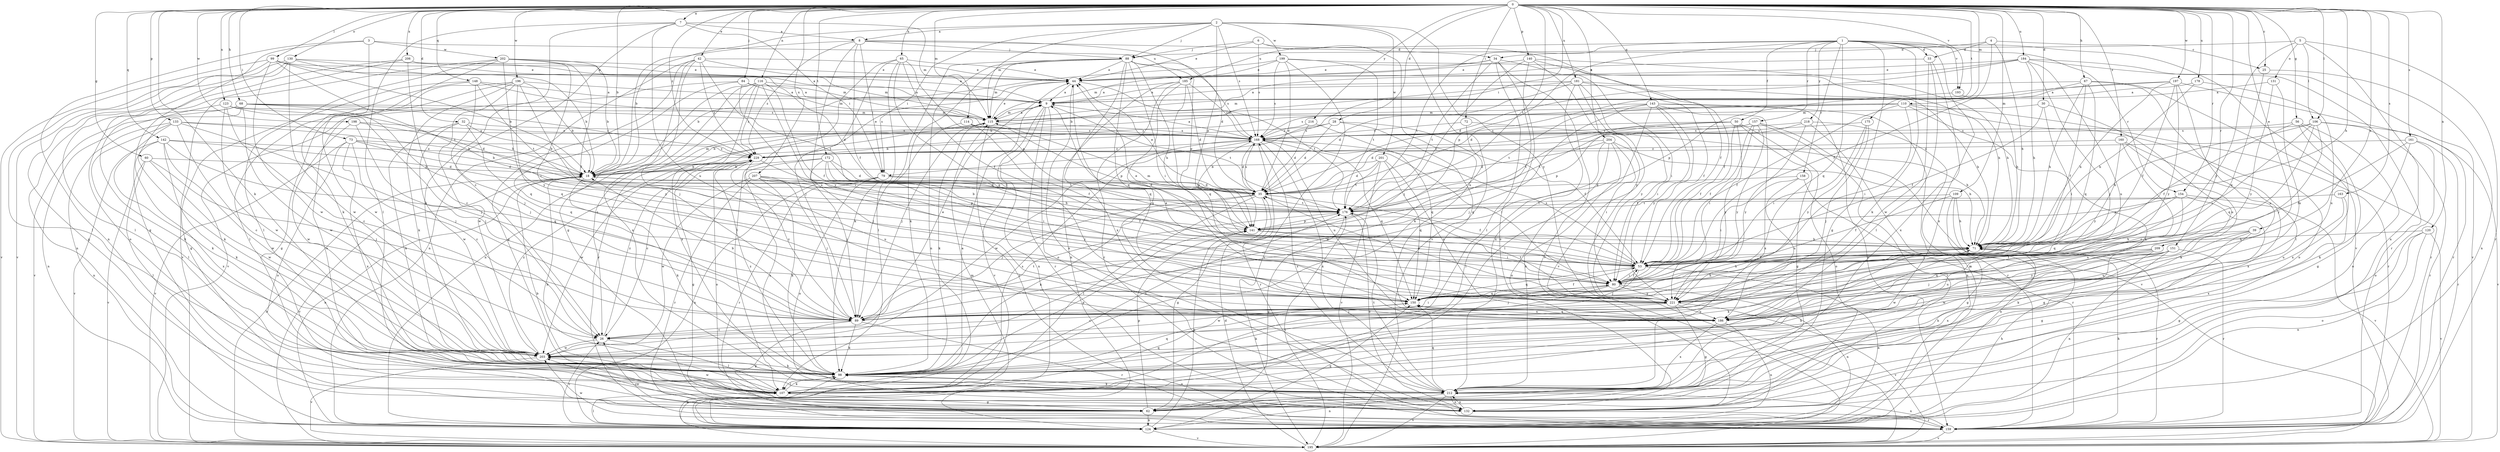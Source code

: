 strict digraph  {
0;
1;
2;
3;
4;
5;
6;
7;
8;
9;
18;
25;
26;
28;
30;
32;
33;
34;
35;
39;
42;
44;
50;
53;
56;
60;
62;
65;
67;
68;
71;
72;
73;
79;
80;
84;
88;
89;
98;
99;
106;
107;
109;
110;
114;
115;
116;
120;
123;
124;
130;
131;
132;
133;
140;
141;
142;
143;
148;
150;
151;
154;
157;
158;
159;
160;
161;
163;
168;
172;
175;
176;
178;
181;
184;
185;
186;
193;
195;
196;
197;
198;
199;
201;
202;
203;
204;
206;
207;
209;
212;
216;
218;
221;
229;
0 -> 7  [label=a];
0 -> 18  [label=b];
0 -> 25  [label=c];
0 -> 28  [label=d];
0 -> 30  [label=d];
0 -> 32  [label=d];
0 -> 39  [label=e];
0 -> 42  [label=e];
0 -> 56  [label=g];
0 -> 60  [label=g];
0 -> 65  [label=h];
0 -> 67  [label=h];
0 -> 68  [label=h];
0 -> 71  [label=h];
0 -> 72  [label=i];
0 -> 73  [label=i];
0 -> 79  [label=i];
0 -> 84  [label=j];
0 -> 98  [label=k];
0 -> 99  [label=l];
0 -> 106  [label=l];
0 -> 109  [label=m];
0 -> 110  [label=m];
0 -> 114  [label=m];
0 -> 116  [label=n];
0 -> 120  [label=n];
0 -> 123  [label=n];
0 -> 130  [label=o];
0 -> 133  [label=p];
0 -> 140  [label=p];
0 -> 142  [label=q];
0 -> 143  [label=q];
0 -> 148  [label=q];
0 -> 151  [label=r];
0 -> 154  [label=r];
0 -> 160  [label=s];
0 -> 161  [label=s];
0 -> 163  [label=s];
0 -> 172  [label=t];
0 -> 175  [label=t];
0 -> 176  [label=t];
0 -> 178  [label=u];
0 -> 181  [label=u];
0 -> 184  [label=u];
0 -> 193  [label=v];
0 -> 196  [label=w];
0 -> 197  [label=w];
0 -> 198  [label=w];
0 -> 204  [label=x];
0 -> 206  [label=x];
0 -> 207  [label=x];
0 -> 209  [label=x];
0 -> 216  [label=y];
0 -> 229  [label=z];
1 -> 33  [label=d];
1 -> 50  [label=f];
1 -> 62  [label=g];
1 -> 98  [label=k];
1 -> 141  [label=p];
1 -> 150  [label=q];
1 -> 154  [label=r];
1 -> 157  [label=r];
1 -> 158  [label=r];
1 -> 176  [label=t];
1 -> 185  [label=u];
1 -> 193  [label=v];
1 -> 195  [label=v];
1 -> 212  [label=x];
1 -> 218  [label=y];
2 -> 8  [label=a];
2 -> 18  [label=b];
2 -> 79  [label=i];
2 -> 88  [label=j];
2 -> 115  [label=m];
2 -> 141  [label=p];
2 -> 168  [label=s];
2 -> 195  [label=v];
2 -> 199  [label=w];
2 -> 201  [label=w];
2 -> 221  [label=y];
3 -> 62  [label=g];
3 -> 98  [label=k];
3 -> 124  [label=n];
3 -> 185  [label=u];
3 -> 202  [label=w];
4 -> 25  [label=c];
4 -> 33  [label=d];
4 -> 34  [label=d];
4 -> 53  [label=f];
4 -> 71  [label=h];
5 -> 88  [label=j];
5 -> 106  [label=l];
5 -> 124  [label=n];
5 -> 131  [label=o];
5 -> 159  [label=r];
5 -> 221  [label=y];
6 -> 44  [label=e];
6 -> 53  [label=f];
6 -> 88  [label=j];
6 -> 168  [label=s];
6 -> 186  [label=u];
7 -> 8  [label=a];
7 -> 26  [label=c];
7 -> 79  [label=i];
7 -> 98  [label=k];
7 -> 107  [label=l];
7 -> 115  [label=m];
7 -> 186  [label=u];
8 -> 34  [label=d];
8 -> 35  [label=d];
8 -> 53  [label=f];
8 -> 62  [label=g];
8 -> 79  [label=i];
8 -> 88  [label=j];
8 -> 186  [label=u];
8 -> 229  [label=z];
9 -> 115  [label=m];
9 -> 124  [label=n];
9 -> 132  [label=o];
9 -> 159  [label=r];
9 -> 176  [label=t];
9 -> 195  [label=v];
18 -> 35  [label=d];
18 -> 98  [label=k];
18 -> 115  [label=m];
18 -> 124  [label=n];
18 -> 195  [label=v];
25 -> 124  [label=n];
25 -> 150  [label=q];
26 -> 44  [label=e];
26 -> 107  [label=l];
26 -> 203  [label=w];
26 -> 229  [label=z];
28 -> 18  [label=b];
28 -> 35  [label=d];
28 -> 53  [label=f];
28 -> 150  [label=q];
28 -> 168  [label=s];
30 -> 53  [label=f];
30 -> 80  [label=i];
30 -> 115  [label=m];
30 -> 186  [label=u];
32 -> 18  [label=b];
32 -> 98  [label=k];
32 -> 150  [label=q];
32 -> 168  [label=s];
32 -> 203  [label=w];
33 -> 44  [label=e];
33 -> 107  [label=l];
33 -> 203  [label=w];
33 -> 212  [label=x];
34 -> 44  [label=e];
34 -> 80  [label=i];
34 -> 107  [label=l];
34 -> 115  [label=m];
34 -> 132  [label=o];
34 -> 176  [label=t];
34 -> 195  [label=v];
35 -> 44  [label=e];
35 -> 53  [label=f];
35 -> 62  [label=g];
35 -> 89  [label=j];
35 -> 98  [label=k];
35 -> 107  [label=l];
35 -> 168  [label=s];
35 -> 176  [label=t];
39 -> 62  [label=g];
39 -> 71  [label=h];
39 -> 98  [label=k];
39 -> 186  [label=u];
39 -> 221  [label=y];
42 -> 9  [label=a];
42 -> 44  [label=e];
42 -> 62  [label=g];
42 -> 89  [label=j];
42 -> 124  [label=n];
42 -> 212  [label=x];
42 -> 221  [label=y];
42 -> 229  [label=z];
44 -> 9  [label=a];
44 -> 150  [label=q];
44 -> 176  [label=t];
50 -> 35  [label=d];
50 -> 53  [label=f];
50 -> 62  [label=g];
50 -> 132  [label=o];
50 -> 141  [label=p];
50 -> 168  [label=s];
50 -> 221  [label=y];
53 -> 44  [label=e];
53 -> 80  [label=i];
53 -> 89  [label=j];
53 -> 124  [label=n];
53 -> 150  [label=q];
53 -> 168  [label=s];
56 -> 53  [label=f];
56 -> 62  [label=g];
56 -> 132  [label=o];
56 -> 168  [label=s];
56 -> 212  [label=x];
60 -> 18  [label=b];
60 -> 89  [label=j];
60 -> 107  [label=l];
60 -> 195  [label=v];
60 -> 203  [label=w];
62 -> 124  [label=n];
62 -> 141  [label=p];
62 -> 203  [label=w];
65 -> 44  [label=e];
65 -> 53  [label=f];
65 -> 89  [label=j];
65 -> 98  [label=k];
65 -> 107  [label=l];
65 -> 141  [label=p];
65 -> 150  [label=q];
67 -> 9  [label=a];
67 -> 53  [label=f];
67 -> 71  [label=h];
67 -> 107  [label=l];
67 -> 115  [label=m];
67 -> 150  [label=q];
67 -> 159  [label=r];
68 -> 89  [label=j];
68 -> 98  [label=k];
68 -> 115  [label=m];
68 -> 124  [label=n];
68 -> 168  [label=s];
68 -> 195  [label=v];
68 -> 203  [label=w];
68 -> 229  [label=z];
71 -> 53  [label=f];
71 -> 98  [label=k];
71 -> 159  [label=r];
72 -> 71  [label=h];
72 -> 168  [label=s];
72 -> 203  [label=w];
73 -> 18  [label=b];
73 -> 26  [label=c];
73 -> 35  [label=d];
73 -> 132  [label=o];
73 -> 195  [label=v];
73 -> 212  [label=x];
73 -> 229  [label=z];
79 -> 35  [label=d];
79 -> 53  [label=f];
79 -> 124  [label=n];
79 -> 132  [label=o];
79 -> 159  [label=r];
80 -> 53  [label=f];
80 -> 71  [label=h];
80 -> 89  [label=j];
80 -> 124  [label=n];
80 -> 150  [label=q];
80 -> 203  [label=w];
80 -> 221  [label=y];
84 -> 9  [label=a];
84 -> 115  [label=m];
84 -> 150  [label=q];
84 -> 176  [label=t];
84 -> 195  [label=v];
88 -> 44  [label=e];
88 -> 71  [label=h];
88 -> 80  [label=i];
88 -> 98  [label=k];
88 -> 107  [label=l];
88 -> 115  [label=m];
88 -> 124  [label=n];
88 -> 141  [label=p];
88 -> 150  [label=q];
88 -> 168  [label=s];
88 -> 212  [label=x];
89 -> 18  [label=b];
89 -> 26  [label=c];
89 -> 62  [label=g];
89 -> 80  [label=i];
89 -> 98  [label=k];
89 -> 159  [label=r];
89 -> 176  [label=t];
89 -> 229  [label=z];
98 -> 107  [label=l];
98 -> 141  [label=p];
98 -> 150  [label=q];
98 -> 176  [label=t];
98 -> 212  [label=x];
98 -> 229  [label=z];
99 -> 9  [label=a];
99 -> 18  [label=b];
99 -> 44  [label=e];
99 -> 107  [label=l];
99 -> 176  [label=t];
99 -> 195  [label=v];
99 -> 203  [label=w];
106 -> 71  [label=h];
106 -> 80  [label=i];
106 -> 150  [label=q];
106 -> 159  [label=r];
106 -> 168  [label=s];
106 -> 195  [label=v];
106 -> 221  [label=y];
107 -> 9  [label=a];
107 -> 18  [label=b];
107 -> 62  [label=g];
107 -> 71  [label=h];
107 -> 98  [label=k];
107 -> 150  [label=q];
107 -> 168  [label=s];
107 -> 203  [label=w];
109 -> 53  [label=f];
109 -> 62  [label=g];
109 -> 71  [label=h];
109 -> 124  [label=n];
109 -> 176  [label=t];
110 -> 53  [label=f];
110 -> 80  [label=i];
110 -> 98  [label=k];
110 -> 115  [label=m];
110 -> 132  [label=o];
110 -> 159  [label=r];
110 -> 168  [label=s];
110 -> 229  [label=z];
114 -> 53  [label=f];
114 -> 89  [label=j];
114 -> 141  [label=p];
114 -> 168  [label=s];
115 -> 9  [label=a];
115 -> 18  [label=b];
115 -> 44  [label=e];
115 -> 89  [label=j];
115 -> 98  [label=k];
115 -> 159  [label=r];
115 -> 168  [label=s];
116 -> 9  [label=a];
116 -> 26  [label=c];
116 -> 35  [label=d];
116 -> 53  [label=f];
116 -> 80  [label=i];
116 -> 124  [label=n];
116 -> 159  [label=r];
116 -> 212  [label=x];
116 -> 229  [label=z];
120 -> 62  [label=g];
120 -> 71  [label=h];
120 -> 124  [label=n];
120 -> 132  [label=o];
120 -> 195  [label=v];
123 -> 26  [label=c];
123 -> 35  [label=d];
123 -> 89  [label=j];
123 -> 98  [label=k];
123 -> 115  [label=m];
123 -> 203  [label=w];
124 -> 26  [label=c];
124 -> 71  [label=h];
124 -> 98  [label=k];
124 -> 107  [label=l];
124 -> 115  [label=m];
124 -> 141  [label=p];
124 -> 150  [label=q];
124 -> 195  [label=v];
130 -> 18  [label=b];
130 -> 44  [label=e];
130 -> 62  [label=g];
130 -> 115  [label=m];
130 -> 124  [label=n];
130 -> 195  [label=v];
130 -> 203  [label=w];
131 -> 9  [label=a];
131 -> 186  [label=u];
131 -> 221  [label=y];
132 -> 18  [label=b];
132 -> 44  [label=e];
132 -> 159  [label=r];
132 -> 212  [label=x];
133 -> 18  [label=b];
133 -> 26  [label=c];
133 -> 89  [label=j];
133 -> 98  [label=k];
133 -> 107  [label=l];
133 -> 124  [label=n];
133 -> 168  [label=s];
140 -> 44  [label=e];
140 -> 53  [label=f];
140 -> 71  [label=h];
140 -> 89  [label=j];
140 -> 98  [label=k];
140 -> 221  [label=y];
141 -> 71  [label=h];
141 -> 80  [label=i];
141 -> 115  [label=m];
142 -> 35  [label=d];
142 -> 98  [label=k];
142 -> 150  [label=q];
142 -> 195  [label=v];
142 -> 203  [label=w];
142 -> 212  [label=x];
142 -> 229  [label=z];
143 -> 80  [label=i];
143 -> 89  [label=j];
143 -> 107  [label=l];
143 -> 115  [label=m];
143 -> 124  [label=n];
143 -> 132  [label=o];
143 -> 176  [label=t];
143 -> 212  [label=x];
143 -> 221  [label=y];
148 -> 9  [label=a];
148 -> 62  [label=g];
148 -> 89  [label=j];
148 -> 107  [label=l];
148 -> 168  [label=s];
148 -> 176  [label=t];
150 -> 26  [label=c];
150 -> 53  [label=f];
150 -> 71  [label=h];
150 -> 186  [label=u];
151 -> 53  [label=f];
151 -> 124  [label=n];
151 -> 159  [label=r];
151 -> 186  [label=u];
151 -> 203  [label=w];
151 -> 221  [label=y];
154 -> 62  [label=g];
154 -> 141  [label=p];
154 -> 150  [label=q];
154 -> 176  [label=t];
154 -> 186  [label=u];
154 -> 195  [label=v];
157 -> 53  [label=f];
157 -> 80  [label=i];
157 -> 159  [label=r];
157 -> 168  [label=s];
157 -> 176  [label=t];
157 -> 195  [label=v];
157 -> 221  [label=y];
158 -> 35  [label=d];
158 -> 80  [label=i];
158 -> 159  [label=r];
158 -> 186  [label=u];
159 -> 26  [label=c];
159 -> 71  [label=h];
159 -> 195  [label=v];
159 -> 203  [label=w];
159 -> 212  [label=x];
160 -> 26  [label=c];
160 -> 98  [label=k];
160 -> 212  [label=x];
160 -> 221  [label=y];
160 -> 229  [label=z];
161 -> 53  [label=f];
161 -> 98  [label=k];
161 -> 132  [label=o];
161 -> 159  [label=r];
161 -> 229  [label=z];
163 -> 176  [label=t];
163 -> 186  [label=u];
163 -> 212  [label=x];
168 -> 9  [label=a];
168 -> 35  [label=d];
168 -> 80  [label=i];
168 -> 141  [label=p];
168 -> 150  [label=q];
168 -> 159  [label=r];
168 -> 186  [label=u];
168 -> 203  [label=w];
168 -> 212  [label=x];
168 -> 229  [label=z];
172 -> 18  [label=b];
172 -> 35  [label=d];
172 -> 71  [label=h];
172 -> 80  [label=i];
172 -> 89  [label=j];
172 -> 176  [label=t];
172 -> 212  [label=x];
175 -> 80  [label=i];
175 -> 89  [label=j];
175 -> 168  [label=s];
175 -> 221  [label=y];
176 -> 18  [label=b];
176 -> 62  [label=g];
176 -> 132  [label=o];
176 -> 141  [label=p];
178 -> 9  [label=a];
178 -> 71  [label=h];
178 -> 186  [label=u];
181 -> 9  [label=a];
181 -> 18  [label=b];
181 -> 35  [label=d];
181 -> 53  [label=f];
181 -> 71  [label=h];
181 -> 195  [label=v];
181 -> 212  [label=x];
181 -> 221  [label=y];
184 -> 18  [label=b];
184 -> 35  [label=d];
184 -> 44  [label=e];
184 -> 71  [label=h];
184 -> 89  [label=j];
184 -> 159  [label=r];
184 -> 186  [label=u];
184 -> 195  [label=v];
185 -> 9  [label=a];
185 -> 35  [label=d];
185 -> 124  [label=n];
185 -> 150  [label=q];
185 -> 159  [label=r];
185 -> 168  [label=s];
185 -> 186  [label=u];
186 -> 124  [label=n];
186 -> 150  [label=q];
186 -> 212  [label=x];
193 -> 71  [label=h];
193 -> 141  [label=p];
195 -> 18  [label=b];
195 -> 35  [label=d];
195 -> 176  [label=t];
196 -> 9  [label=a];
196 -> 18  [label=b];
196 -> 62  [label=g];
196 -> 98  [label=k];
196 -> 132  [label=o];
196 -> 150  [label=q];
196 -> 203  [label=w];
196 -> 221  [label=y];
197 -> 9  [label=a];
197 -> 35  [label=d];
197 -> 53  [label=f];
197 -> 71  [label=h];
197 -> 159  [label=r];
197 -> 186  [label=u];
197 -> 221  [label=y];
198 -> 18  [label=b];
198 -> 89  [label=j];
198 -> 168  [label=s];
198 -> 203  [label=w];
199 -> 18  [label=b];
199 -> 35  [label=d];
199 -> 44  [label=e];
199 -> 71  [label=h];
199 -> 168  [label=s];
199 -> 176  [label=t];
199 -> 195  [label=v];
201 -> 18  [label=b];
201 -> 35  [label=d];
201 -> 150  [label=q];
201 -> 176  [label=t];
201 -> 186  [label=u];
201 -> 195  [label=v];
202 -> 18  [label=b];
202 -> 44  [label=e];
202 -> 53  [label=f];
202 -> 80  [label=i];
202 -> 107  [label=l];
202 -> 195  [label=v];
202 -> 203  [label=w];
202 -> 221  [label=y];
203 -> 98  [label=k];
203 -> 195  [label=v];
203 -> 229  [label=z];
204 -> 35  [label=d];
204 -> 71  [label=h];
204 -> 80  [label=i];
204 -> 107  [label=l];
204 -> 132  [label=o];
204 -> 212  [label=x];
204 -> 229  [label=z];
206 -> 26  [label=c];
206 -> 44  [label=e];
206 -> 107  [label=l];
206 -> 115  [label=m];
206 -> 132  [label=o];
207 -> 35  [label=d];
207 -> 89  [label=j];
207 -> 98  [label=k];
207 -> 141  [label=p];
207 -> 159  [label=r];
207 -> 203  [label=w];
207 -> 221  [label=y];
209 -> 53  [label=f];
209 -> 89  [label=j];
209 -> 150  [label=q];
209 -> 203  [label=w];
209 -> 212  [label=x];
212 -> 71  [label=h];
212 -> 98  [label=k];
212 -> 124  [label=n];
212 -> 132  [label=o];
212 -> 150  [label=q];
212 -> 168  [label=s];
212 -> 176  [label=t];
212 -> 195  [label=v];
216 -> 35  [label=d];
216 -> 150  [label=q];
216 -> 168  [label=s];
218 -> 124  [label=n];
218 -> 159  [label=r];
218 -> 168  [label=s];
218 -> 176  [label=t];
218 -> 221  [label=y];
221 -> 9  [label=a];
221 -> 35  [label=d];
221 -> 62  [label=g];
221 -> 89  [label=j];
221 -> 98  [label=k];
221 -> 176  [label=t];
221 -> 186  [label=u];
221 -> 195  [label=v];
229 -> 18  [label=b];
229 -> 26  [label=c];
229 -> 44  [label=e];
229 -> 62  [label=g];
229 -> 132  [label=o];
229 -> 176  [label=t];
229 -> 186  [label=u];
229 -> 203  [label=w];
}
